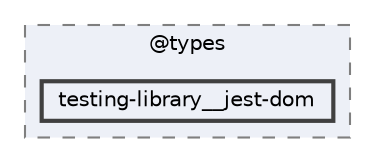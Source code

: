 digraph "pkiclassroomrescheduler/src/main/frontend/node_modules/@types/testing-library__jest-dom"
{
 // LATEX_PDF_SIZE
  bgcolor="transparent";
  edge [fontname=Helvetica,fontsize=10,labelfontname=Helvetica,labelfontsize=10];
  node [fontname=Helvetica,fontsize=10,shape=box,height=0.2,width=0.4];
  compound=true
  subgraph clusterdir_4e994157bc6d0b5f80f6b9b3b1e8b410 {
    graph [ bgcolor="#edf0f7", pencolor="grey50", label="@types", fontname=Helvetica,fontsize=10 style="filled,dashed", URL="dir_4e994157bc6d0b5f80f6b9b3b1e8b410.html",tooltip=""]
  dir_8c852211ad6e6e4f013fd4561684fb4a [label="testing-library__jest-dom", fillcolor="#edf0f7", color="grey25", style="filled,bold", URL="dir_8c852211ad6e6e4f013fd4561684fb4a.html",tooltip=""];
  }
}
